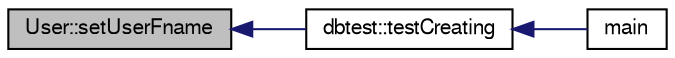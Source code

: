 digraph "User::setUserFname"
{
  edge [fontname="FreeSans",fontsize="10",labelfontname="FreeSans",labelfontsize="10"];
  node [fontname="FreeSans",fontsize="10",shape=record];
  rankdir="LR";
  Node2905 [label="User::setUserFname",height=0.2,width=0.4,color="black", fillcolor="grey75", style="filled", fontcolor="black"];
  Node2905 -> Node2906 [dir="back",color="midnightblue",fontsize="10",style="solid",fontname="FreeSans"];
  Node2906 [label="dbtest::testCreating",height=0.2,width=0.4,color="black", fillcolor="white", style="filled",URL="$classdbtest.html#a8193e88a7df657069c8a6bd09c8243b7"];
  Node2906 -> Node2907 [dir="back",color="midnightblue",fontsize="10",style="solid",fontname="FreeSans"];
  Node2907 [label="main",height=0.2,width=0.4,color="black", fillcolor="white", style="filled",URL="$test_8cpp.html#ae66f6b31b5ad750f1fe042a706a4e3d4"];
}
